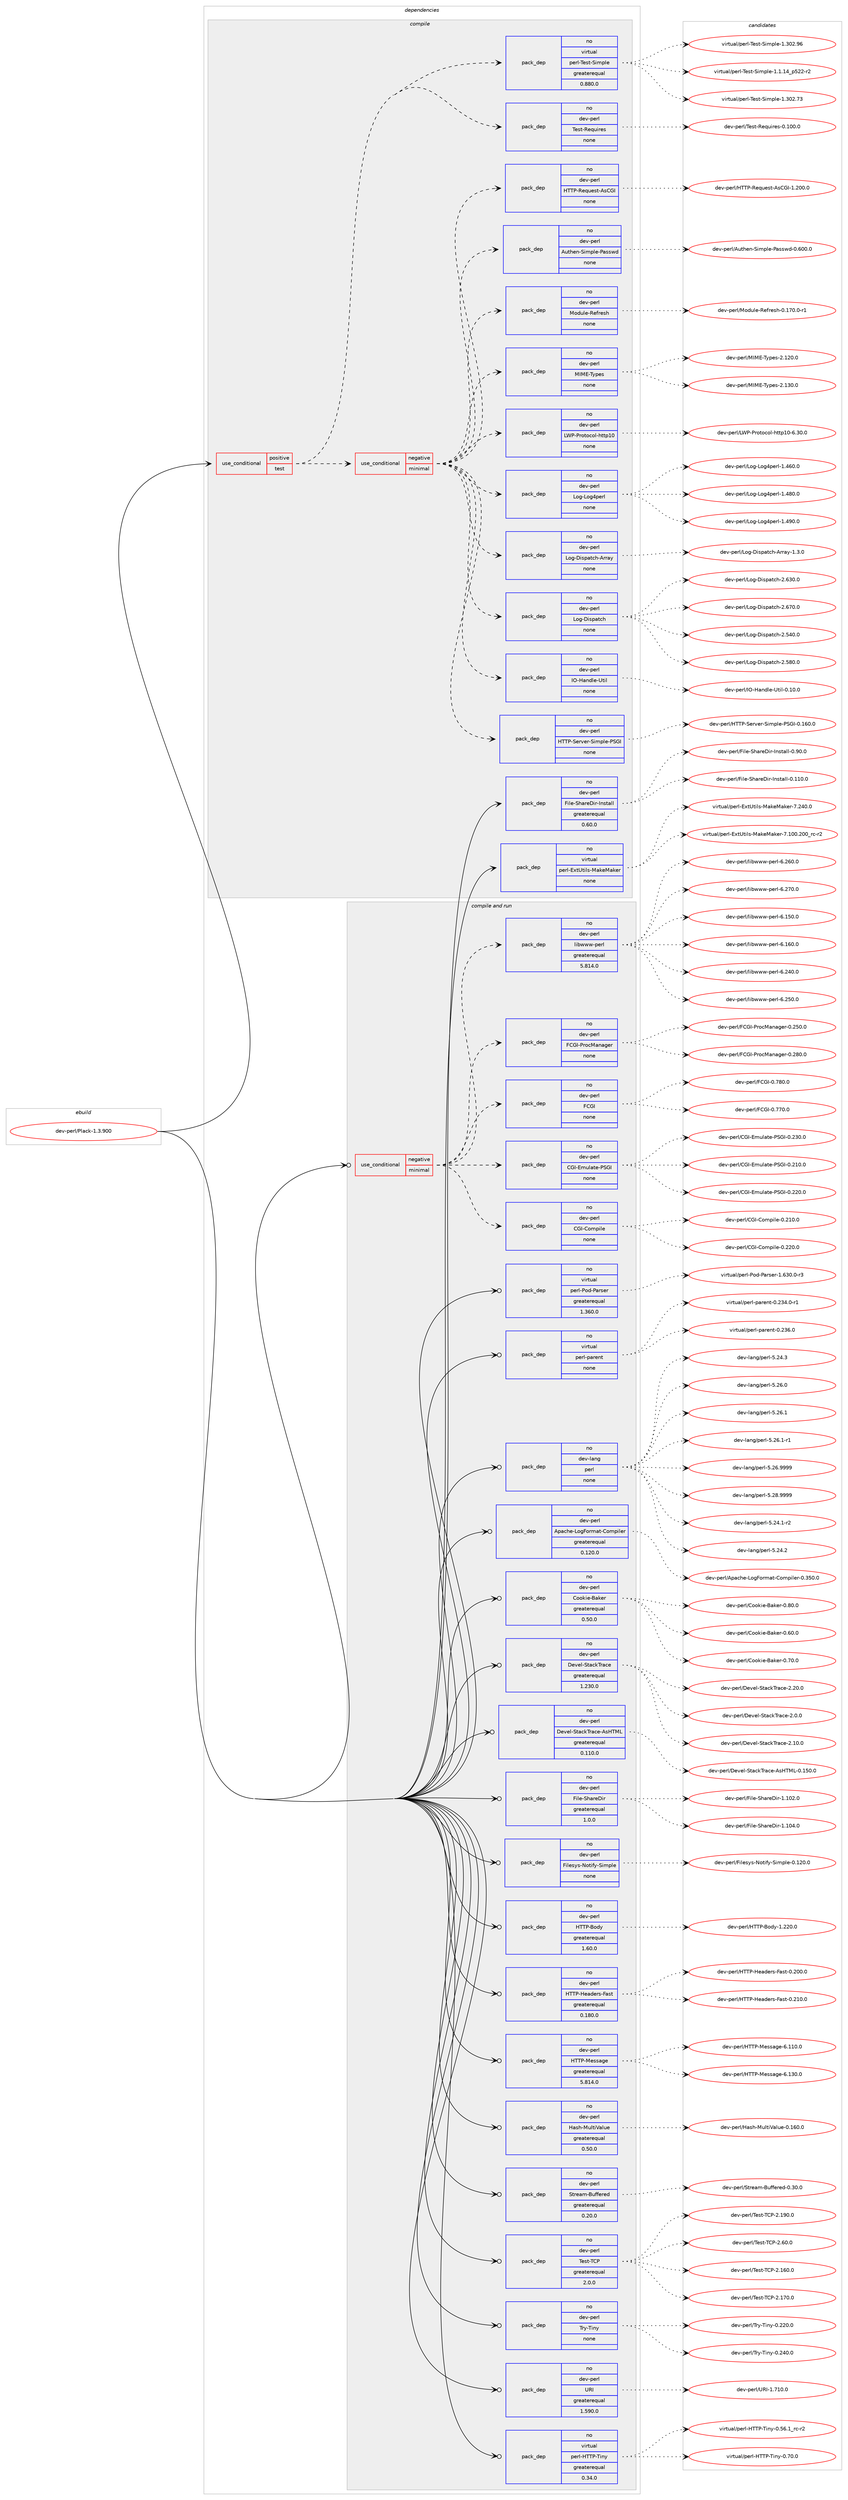 digraph prolog {

# *************
# Graph options
# *************

newrank=true;
concentrate=true;
compound=true;
graph [rankdir=LR,fontname=Helvetica,fontsize=10,ranksep=1.5];#, ranksep=2.5, nodesep=0.2];
edge  [arrowhead=vee];
node  [fontname=Helvetica,fontsize=10];

# **********
# The ebuild
# **********

subgraph cluster_leftcol {
color=gray;
rank=same;
label=<<i>ebuild</i>>;
id [label="dev-perl/Plack-1.3.900", color=red, width=4, href="../dev-perl/Plack-1.3.900.svg"];
}

# ****************
# The dependencies
# ****************

subgraph cluster_midcol {
color=gray;
label=<<i>dependencies</i>>;
subgraph cluster_compile {
fillcolor="#eeeeee";
style=filled;
label=<<i>compile</i>>;
subgraph cond27903 {
dependency137631 [label=<<TABLE BORDER="0" CELLBORDER="1" CELLSPACING="0" CELLPADDING="4"><TR><TD ROWSPAN="3" CELLPADDING="10">use_conditional</TD></TR><TR><TD>positive</TD></TR><TR><TD>test</TD></TR></TABLE>>, shape=none, color=red];
subgraph cond27904 {
dependency137632 [label=<<TABLE BORDER="0" CELLBORDER="1" CELLSPACING="0" CELLPADDING="4"><TR><TD ROWSPAN="3" CELLPADDING="10">use_conditional</TD></TR><TR><TD>negative</TD></TR><TR><TD>minimal</TD></TR></TABLE>>, shape=none, color=red];
subgraph pack106035 {
dependency137633 [label=<<TABLE BORDER="0" CELLBORDER="1" CELLSPACING="0" CELLPADDING="4" WIDTH="220"><TR><TD ROWSPAN="6" CELLPADDING="30">pack_dep</TD></TR><TR><TD WIDTH="110">no</TD></TR><TR><TD>dev-perl</TD></TR><TR><TD>Authen-Simple-Passwd</TD></TR><TR><TD>none</TD></TR><TR><TD></TD></TR></TABLE>>, shape=none, color=blue];
}
dependency137632:e -> dependency137633:w [weight=20,style="dashed",arrowhead="vee"];
subgraph pack106036 {
dependency137634 [label=<<TABLE BORDER="0" CELLBORDER="1" CELLSPACING="0" CELLPADDING="4" WIDTH="220"><TR><TD ROWSPAN="6" CELLPADDING="30">pack_dep</TD></TR><TR><TD WIDTH="110">no</TD></TR><TR><TD>dev-perl</TD></TR><TR><TD>HTTP-Request-AsCGI</TD></TR><TR><TD>none</TD></TR><TR><TD></TD></TR></TABLE>>, shape=none, color=blue];
}
dependency137632:e -> dependency137634:w [weight=20,style="dashed",arrowhead="vee"];
subgraph pack106037 {
dependency137635 [label=<<TABLE BORDER="0" CELLBORDER="1" CELLSPACING="0" CELLPADDING="4" WIDTH="220"><TR><TD ROWSPAN="6" CELLPADDING="30">pack_dep</TD></TR><TR><TD WIDTH="110">no</TD></TR><TR><TD>dev-perl</TD></TR><TR><TD>HTTP-Server-Simple-PSGI</TD></TR><TR><TD>none</TD></TR><TR><TD></TD></TR></TABLE>>, shape=none, color=blue];
}
dependency137632:e -> dependency137635:w [weight=20,style="dashed",arrowhead="vee"];
subgraph pack106038 {
dependency137636 [label=<<TABLE BORDER="0" CELLBORDER="1" CELLSPACING="0" CELLPADDING="4" WIDTH="220"><TR><TD ROWSPAN="6" CELLPADDING="30">pack_dep</TD></TR><TR><TD WIDTH="110">no</TD></TR><TR><TD>dev-perl</TD></TR><TR><TD>IO-Handle-Util</TD></TR><TR><TD>none</TD></TR><TR><TD></TD></TR></TABLE>>, shape=none, color=blue];
}
dependency137632:e -> dependency137636:w [weight=20,style="dashed",arrowhead="vee"];
subgraph pack106039 {
dependency137637 [label=<<TABLE BORDER="0" CELLBORDER="1" CELLSPACING="0" CELLPADDING="4" WIDTH="220"><TR><TD ROWSPAN="6" CELLPADDING="30">pack_dep</TD></TR><TR><TD WIDTH="110">no</TD></TR><TR><TD>dev-perl</TD></TR><TR><TD>Log-Dispatch</TD></TR><TR><TD>none</TD></TR><TR><TD></TD></TR></TABLE>>, shape=none, color=blue];
}
dependency137632:e -> dependency137637:w [weight=20,style="dashed",arrowhead="vee"];
subgraph pack106040 {
dependency137638 [label=<<TABLE BORDER="0" CELLBORDER="1" CELLSPACING="0" CELLPADDING="4" WIDTH="220"><TR><TD ROWSPAN="6" CELLPADDING="30">pack_dep</TD></TR><TR><TD WIDTH="110">no</TD></TR><TR><TD>dev-perl</TD></TR><TR><TD>Log-Dispatch-Array</TD></TR><TR><TD>none</TD></TR><TR><TD></TD></TR></TABLE>>, shape=none, color=blue];
}
dependency137632:e -> dependency137638:w [weight=20,style="dashed",arrowhead="vee"];
subgraph pack106041 {
dependency137639 [label=<<TABLE BORDER="0" CELLBORDER="1" CELLSPACING="0" CELLPADDING="4" WIDTH="220"><TR><TD ROWSPAN="6" CELLPADDING="30">pack_dep</TD></TR><TR><TD WIDTH="110">no</TD></TR><TR><TD>dev-perl</TD></TR><TR><TD>Log-Log4perl</TD></TR><TR><TD>none</TD></TR><TR><TD></TD></TR></TABLE>>, shape=none, color=blue];
}
dependency137632:e -> dependency137639:w [weight=20,style="dashed",arrowhead="vee"];
subgraph pack106042 {
dependency137640 [label=<<TABLE BORDER="0" CELLBORDER="1" CELLSPACING="0" CELLPADDING="4" WIDTH="220"><TR><TD ROWSPAN="6" CELLPADDING="30">pack_dep</TD></TR><TR><TD WIDTH="110">no</TD></TR><TR><TD>dev-perl</TD></TR><TR><TD>LWP-Protocol-http10</TD></TR><TR><TD>none</TD></TR><TR><TD></TD></TR></TABLE>>, shape=none, color=blue];
}
dependency137632:e -> dependency137640:w [weight=20,style="dashed",arrowhead="vee"];
subgraph pack106043 {
dependency137641 [label=<<TABLE BORDER="0" CELLBORDER="1" CELLSPACING="0" CELLPADDING="4" WIDTH="220"><TR><TD ROWSPAN="6" CELLPADDING="30">pack_dep</TD></TR><TR><TD WIDTH="110">no</TD></TR><TR><TD>dev-perl</TD></TR><TR><TD>MIME-Types</TD></TR><TR><TD>none</TD></TR><TR><TD></TD></TR></TABLE>>, shape=none, color=blue];
}
dependency137632:e -> dependency137641:w [weight=20,style="dashed",arrowhead="vee"];
subgraph pack106044 {
dependency137642 [label=<<TABLE BORDER="0" CELLBORDER="1" CELLSPACING="0" CELLPADDING="4" WIDTH="220"><TR><TD ROWSPAN="6" CELLPADDING="30">pack_dep</TD></TR><TR><TD WIDTH="110">no</TD></TR><TR><TD>dev-perl</TD></TR><TR><TD>Module-Refresh</TD></TR><TR><TD>none</TD></TR><TR><TD></TD></TR></TABLE>>, shape=none, color=blue];
}
dependency137632:e -> dependency137642:w [weight=20,style="dashed",arrowhead="vee"];
}
dependency137631:e -> dependency137632:w [weight=20,style="dashed",arrowhead="vee"];
subgraph pack106045 {
dependency137643 [label=<<TABLE BORDER="0" CELLBORDER="1" CELLSPACING="0" CELLPADDING="4" WIDTH="220"><TR><TD ROWSPAN="6" CELLPADDING="30">pack_dep</TD></TR><TR><TD WIDTH="110">no</TD></TR><TR><TD>dev-perl</TD></TR><TR><TD>Test-Requires</TD></TR><TR><TD>none</TD></TR><TR><TD></TD></TR></TABLE>>, shape=none, color=blue];
}
dependency137631:e -> dependency137643:w [weight=20,style="dashed",arrowhead="vee"];
subgraph pack106046 {
dependency137644 [label=<<TABLE BORDER="0" CELLBORDER="1" CELLSPACING="0" CELLPADDING="4" WIDTH="220"><TR><TD ROWSPAN="6" CELLPADDING="30">pack_dep</TD></TR><TR><TD WIDTH="110">no</TD></TR><TR><TD>virtual</TD></TR><TR><TD>perl-Test-Simple</TD></TR><TR><TD>greaterequal</TD></TR><TR><TD>0.880.0</TD></TR></TABLE>>, shape=none, color=blue];
}
dependency137631:e -> dependency137644:w [weight=20,style="dashed",arrowhead="vee"];
}
id:e -> dependency137631:w [weight=20,style="solid",arrowhead="vee"];
subgraph pack106047 {
dependency137645 [label=<<TABLE BORDER="0" CELLBORDER="1" CELLSPACING="0" CELLPADDING="4" WIDTH="220"><TR><TD ROWSPAN="6" CELLPADDING="30">pack_dep</TD></TR><TR><TD WIDTH="110">no</TD></TR><TR><TD>dev-perl</TD></TR><TR><TD>File-ShareDir-Install</TD></TR><TR><TD>greaterequal</TD></TR><TR><TD>0.60.0</TD></TR></TABLE>>, shape=none, color=blue];
}
id:e -> dependency137645:w [weight=20,style="solid",arrowhead="vee"];
subgraph pack106048 {
dependency137646 [label=<<TABLE BORDER="0" CELLBORDER="1" CELLSPACING="0" CELLPADDING="4" WIDTH="220"><TR><TD ROWSPAN="6" CELLPADDING="30">pack_dep</TD></TR><TR><TD WIDTH="110">no</TD></TR><TR><TD>virtual</TD></TR><TR><TD>perl-ExtUtils-MakeMaker</TD></TR><TR><TD>none</TD></TR><TR><TD></TD></TR></TABLE>>, shape=none, color=blue];
}
id:e -> dependency137646:w [weight=20,style="solid",arrowhead="vee"];
}
subgraph cluster_compileandrun {
fillcolor="#eeeeee";
style=filled;
label=<<i>compile and run</i>>;
subgraph cond27905 {
dependency137647 [label=<<TABLE BORDER="0" CELLBORDER="1" CELLSPACING="0" CELLPADDING="4"><TR><TD ROWSPAN="3" CELLPADDING="10">use_conditional</TD></TR><TR><TD>negative</TD></TR><TR><TD>minimal</TD></TR></TABLE>>, shape=none, color=red];
subgraph pack106049 {
dependency137648 [label=<<TABLE BORDER="0" CELLBORDER="1" CELLSPACING="0" CELLPADDING="4" WIDTH="220"><TR><TD ROWSPAN="6" CELLPADDING="30">pack_dep</TD></TR><TR><TD WIDTH="110">no</TD></TR><TR><TD>dev-perl</TD></TR><TR><TD>CGI-Compile</TD></TR><TR><TD>none</TD></TR><TR><TD></TD></TR></TABLE>>, shape=none, color=blue];
}
dependency137647:e -> dependency137648:w [weight=20,style="dashed",arrowhead="vee"];
subgraph pack106050 {
dependency137649 [label=<<TABLE BORDER="0" CELLBORDER="1" CELLSPACING="0" CELLPADDING="4" WIDTH="220"><TR><TD ROWSPAN="6" CELLPADDING="30">pack_dep</TD></TR><TR><TD WIDTH="110">no</TD></TR><TR><TD>dev-perl</TD></TR><TR><TD>CGI-Emulate-PSGI</TD></TR><TR><TD>none</TD></TR><TR><TD></TD></TR></TABLE>>, shape=none, color=blue];
}
dependency137647:e -> dependency137649:w [weight=20,style="dashed",arrowhead="vee"];
subgraph pack106051 {
dependency137650 [label=<<TABLE BORDER="0" CELLBORDER="1" CELLSPACING="0" CELLPADDING="4" WIDTH="220"><TR><TD ROWSPAN="6" CELLPADDING="30">pack_dep</TD></TR><TR><TD WIDTH="110">no</TD></TR><TR><TD>dev-perl</TD></TR><TR><TD>FCGI</TD></TR><TR><TD>none</TD></TR><TR><TD></TD></TR></TABLE>>, shape=none, color=blue];
}
dependency137647:e -> dependency137650:w [weight=20,style="dashed",arrowhead="vee"];
subgraph pack106052 {
dependency137651 [label=<<TABLE BORDER="0" CELLBORDER="1" CELLSPACING="0" CELLPADDING="4" WIDTH="220"><TR><TD ROWSPAN="6" CELLPADDING="30">pack_dep</TD></TR><TR><TD WIDTH="110">no</TD></TR><TR><TD>dev-perl</TD></TR><TR><TD>FCGI-ProcManager</TD></TR><TR><TD>none</TD></TR><TR><TD></TD></TR></TABLE>>, shape=none, color=blue];
}
dependency137647:e -> dependency137651:w [weight=20,style="dashed",arrowhead="vee"];
subgraph pack106053 {
dependency137652 [label=<<TABLE BORDER="0" CELLBORDER="1" CELLSPACING="0" CELLPADDING="4" WIDTH="220"><TR><TD ROWSPAN="6" CELLPADDING="30">pack_dep</TD></TR><TR><TD WIDTH="110">no</TD></TR><TR><TD>dev-perl</TD></TR><TR><TD>libwww-perl</TD></TR><TR><TD>greaterequal</TD></TR><TR><TD>5.814.0</TD></TR></TABLE>>, shape=none, color=blue];
}
dependency137647:e -> dependency137652:w [weight=20,style="dashed",arrowhead="vee"];
}
id:e -> dependency137647:w [weight=20,style="solid",arrowhead="odotvee"];
subgraph pack106054 {
dependency137653 [label=<<TABLE BORDER="0" CELLBORDER="1" CELLSPACING="0" CELLPADDING="4" WIDTH="220"><TR><TD ROWSPAN="6" CELLPADDING="30">pack_dep</TD></TR><TR><TD WIDTH="110">no</TD></TR><TR><TD>dev-lang</TD></TR><TR><TD>perl</TD></TR><TR><TD>none</TD></TR><TR><TD></TD></TR></TABLE>>, shape=none, color=blue];
}
id:e -> dependency137653:w [weight=20,style="solid",arrowhead="odotvee"];
subgraph pack106055 {
dependency137654 [label=<<TABLE BORDER="0" CELLBORDER="1" CELLSPACING="0" CELLPADDING="4" WIDTH="220"><TR><TD ROWSPAN="6" CELLPADDING="30">pack_dep</TD></TR><TR><TD WIDTH="110">no</TD></TR><TR><TD>dev-perl</TD></TR><TR><TD>Apache-LogFormat-Compiler</TD></TR><TR><TD>greaterequal</TD></TR><TR><TD>0.120.0</TD></TR></TABLE>>, shape=none, color=blue];
}
id:e -> dependency137654:w [weight=20,style="solid",arrowhead="odotvee"];
subgraph pack106056 {
dependency137655 [label=<<TABLE BORDER="0" CELLBORDER="1" CELLSPACING="0" CELLPADDING="4" WIDTH="220"><TR><TD ROWSPAN="6" CELLPADDING="30">pack_dep</TD></TR><TR><TD WIDTH="110">no</TD></TR><TR><TD>dev-perl</TD></TR><TR><TD>Cookie-Baker</TD></TR><TR><TD>greaterequal</TD></TR><TR><TD>0.50.0</TD></TR></TABLE>>, shape=none, color=blue];
}
id:e -> dependency137655:w [weight=20,style="solid",arrowhead="odotvee"];
subgraph pack106057 {
dependency137656 [label=<<TABLE BORDER="0" CELLBORDER="1" CELLSPACING="0" CELLPADDING="4" WIDTH="220"><TR><TD ROWSPAN="6" CELLPADDING="30">pack_dep</TD></TR><TR><TD WIDTH="110">no</TD></TR><TR><TD>dev-perl</TD></TR><TR><TD>Devel-StackTrace</TD></TR><TR><TD>greaterequal</TD></TR><TR><TD>1.230.0</TD></TR></TABLE>>, shape=none, color=blue];
}
id:e -> dependency137656:w [weight=20,style="solid",arrowhead="odotvee"];
subgraph pack106058 {
dependency137657 [label=<<TABLE BORDER="0" CELLBORDER="1" CELLSPACING="0" CELLPADDING="4" WIDTH="220"><TR><TD ROWSPAN="6" CELLPADDING="30">pack_dep</TD></TR><TR><TD WIDTH="110">no</TD></TR><TR><TD>dev-perl</TD></TR><TR><TD>Devel-StackTrace-AsHTML</TD></TR><TR><TD>greaterequal</TD></TR><TR><TD>0.110.0</TD></TR></TABLE>>, shape=none, color=blue];
}
id:e -> dependency137657:w [weight=20,style="solid",arrowhead="odotvee"];
subgraph pack106059 {
dependency137658 [label=<<TABLE BORDER="0" CELLBORDER="1" CELLSPACING="0" CELLPADDING="4" WIDTH="220"><TR><TD ROWSPAN="6" CELLPADDING="30">pack_dep</TD></TR><TR><TD WIDTH="110">no</TD></TR><TR><TD>dev-perl</TD></TR><TR><TD>File-ShareDir</TD></TR><TR><TD>greaterequal</TD></TR><TR><TD>1.0.0</TD></TR></TABLE>>, shape=none, color=blue];
}
id:e -> dependency137658:w [weight=20,style="solid",arrowhead="odotvee"];
subgraph pack106060 {
dependency137659 [label=<<TABLE BORDER="0" CELLBORDER="1" CELLSPACING="0" CELLPADDING="4" WIDTH="220"><TR><TD ROWSPAN="6" CELLPADDING="30">pack_dep</TD></TR><TR><TD WIDTH="110">no</TD></TR><TR><TD>dev-perl</TD></TR><TR><TD>Filesys-Notify-Simple</TD></TR><TR><TD>none</TD></TR><TR><TD></TD></TR></TABLE>>, shape=none, color=blue];
}
id:e -> dependency137659:w [weight=20,style="solid",arrowhead="odotvee"];
subgraph pack106061 {
dependency137660 [label=<<TABLE BORDER="0" CELLBORDER="1" CELLSPACING="0" CELLPADDING="4" WIDTH="220"><TR><TD ROWSPAN="6" CELLPADDING="30">pack_dep</TD></TR><TR><TD WIDTH="110">no</TD></TR><TR><TD>dev-perl</TD></TR><TR><TD>HTTP-Body</TD></TR><TR><TD>greaterequal</TD></TR><TR><TD>1.60.0</TD></TR></TABLE>>, shape=none, color=blue];
}
id:e -> dependency137660:w [weight=20,style="solid",arrowhead="odotvee"];
subgraph pack106062 {
dependency137661 [label=<<TABLE BORDER="0" CELLBORDER="1" CELLSPACING="0" CELLPADDING="4" WIDTH="220"><TR><TD ROWSPAN="6" CELLPADDING="30">pack_dep</TD></TR><TR><TD WIDTH="110">no</TD></TR><TR><TD>dev-perl</TD></TR><TR><TD>HTTP-Headers-Fast</TD></TR><TR><TD>greaterequal</TD></TR><TR><TD>0.180.0</TD></TR></TABLE>>, shape=none, color=blue];
}
id:e -> dependency137661:w [weight=20,style="solid",arrowhead="odotvee"];
subgraph pack106063 {
dependency137662 [label=<<TABLE BORDER="0" CELLBORDER="1" CELLSPACING="0" CELLPADDING="4" WIDTH="220"><TR><TD ROWSPAN="6" CELLPADDING="30">pack_dep</TD></TR><TR><TD WIDTH="110">no</TD></TR><TR><TD>dev-perl</TD></TR><TR><TD>HTTP-Message</TD></TR><TR><TD>greaterequal</TD></TR><TR><TD>5.814.0</TD></TR></TABLE>>, shape=none, color=blue];
}
id:e -> dependency137662:w [weight=20,style="solid",arrowhead="odotvee"];
subgraph pack106064 {
dependency137663 [label=<<TABLE BORDER="0" CELLBORDER="1" CELLSPACING="0" CELLPADDING="4" WIDTH="220"><TR><TD ROWSPAN="6" CELLPADDING="30">pack_dep</TD></TR><TR><TD WIDTH="110">no</TD></TR><TR><TD>dev-perl</TD></TR><TR><TD>Hash-MultiValue</TD></TR><TR><TD>greaterequal</TD></TR><TR><TD>0.50.0</TD></TR></TABLE>>, shape=none, color=blue];
}
id:e -> dependency137663:w [weight=20,style="solid",arrowhead="odotvee"];
subgraph pack106065 {
dependency137664 [label=<<TABLE BORDER="0" CELLBORDER="1" CELLSPACING="0" CELLPADDING="4" WIDTH="220"><TR><TD ROWSPAN="6" CELLPADDING="30">pack_dep</TD></TR><TR><TD WIDTH="110">no</TD></TR><TR><TD>dev-perl</TD></TR><TR><TD>Stream-Buffered</TD></TR><TR><TD>greaterequal</TD></TR><TR><TD>0.20.0</TD></TR></TABLE>>, shape=none, color=blue];
}
id:e -> dependency137664:w [weight=20,style="solid",arrowhead="odotvee"];
subgraph pack106066 {
dependency137665 [label=<<TABLE BORDER="0" CELLBORDER="1" CELLSPACING="0" CELLPADDING="4" WIDTH="220"><TR><TD ROWSPAN="6" CELLPADDING="30">pack_dep</TD></TR><TR><TD WIDTH="110">no</TD></TR><TR><TD>dev-perl</TD></TR><TR><TD>Test-TCP</TD></TR><TR><TD>greaterequal</TD></TR><TR><TD>2.0.0</TD></TR></TABLE>>, shape=none, color=blue];
}
id:e -> dependency137665:w [weight=20,style="solid",arrowhead="odotvee"];
subgraph pack106067 {
dependency137666 [label=<<TABLE BORDER="0" CELLBORDER="1" CELLSPACING="0" CELLPADDING="4" WIDTH="220"><TR><TD ROWSPAN="6" CELLPADDING="30">pack_dep</TD></TR><TR><TD WIDTH="110">no</TD></TR><TR><TD>dev-perl</TD></TR><TR><TD>Try-Tiny</TD></TR><TR><TD>none</TD></TR><TR><TD></TD></TR></TABLE>>, shape=none, color=blue];
}
id:e -> dependency137666:w [weight=20,style="solid",arrowhead="odotvee"];
subgraph pack106068 {
dependency137667 [label=<<TABLE BORDER="0" CELLBORDER="1" CELLSPACING="0" CELLPADDING="4" WIDTH="220"><TR><TD ROWSPAN="6" CELLPADDING="30">pack_dep</TD></TR><TR><TD WIDTH="110">no</TD></TR><TR><TD>dev-perl</TD></TR><TR><TD>URI</TD></TR><TR><TD>greaterequal</TD></TR><TR><TD>1.590.0</TD></TR></TABLE>>, shape=none, color=blue];
}
id:e -> dependency137667:w [weight=20,style="solid",arrowhead="odotvee"];
subgraph pack106069 {
dependency137668 [label=<<TABLE BORDER="0" CELLBORDER="1" CELLSPACING="0" CELLPADDING="4" WIDTH="220"><TR><TD ROWSPAN="6" CELLPADDING="30">pack_dep</TD></TR><TR><TD WIDTH="110">no</TD></TR><TR><TD>virtual</TD></TR><TR><TD>perl-HTTP-Tiny</TD></TR><TR><TD>greaterequal</TD></TR><TR><TD>0.34.0</TD></TR></TABLE>>, shape=none, color=blue];
}
id:e -> dependency137668:w [weight=20,style="solid",arrowhead="odotvee"];
subgraph pack106070 {
dependency137669 [label=<<TABLE BORDER="0" CELLBORDER="1" CELLSPACING="0" CELLPADDING="4" WIDTH="220"><TR><TD ROWSPAN="6" CELLPADDING="30">pack_dep</TD></TR><TR><TD WIDTH="110">no</TD></TR><TR><TD>virtual</TD></TR><TR><TD>perl-Pod-Parser</TD></TR><TR><TD>greaterequal</TD></TR><TR><TD>1.360.0</TD></TR></TABLE>>, shape=none, color=blue];
}
id:e -> dependency137669:w [weight=20,style="solid",arrowhead="odotvee"];
subgraph pack106071 {
dependency137670 [label=<<TABLE BORDER="0" CELLBORDER="1" CELLSPACING="0" CELLPADDING="4" WIDTH="220"><TR><TD ROWSPAN="6" CELLPADDING="30">pack_dep</TD></TR><TR><TD WIDTH="110">no</TD></TR><TR><TD>virtual</TD></TR><TR><TD>perl-parent</TD></TR><TR><TD>none</TD></TR><TR><TD></TD></TR></TABLE>>, shape=none, color=blue];
}
id:e -> dependency137670:w [weight=20,style="solid",arrowhead="odotvee"];
}
subgraph cluster_run {
fillcolor="#eeeeee";
style=filled;
label=<<i>run</i>>;
}
}

# **************
# The candidates
# **************

subgraph cluster_choices {
rank=same;
color=gray;
label=<<i>candidates</i>>;

subgraph choice106035 {
color=black;
nodesep=1;
choice10010111845112101114108476511711610410111045831051091121081014580971151151191004548465448484648 [label="dev-perl/Authen-Simple-Passwd-0.600.0", color=red, width=4,href="../dev-perl/Authen-Simple-Passwd-0.600.0.svg"];
dependency137633:e -> choice10010111845112101114108476511711610410111045831051091121081014580971151151191004548465448484648:w [style=dotted,weight="100"];
}
subgraph choice106036 {
color=black;
nodesep=1;
choice100101118451121011141084772848480458210111311710111511645651156771734549465048484648 [label="dev-perl/HTTP-Request-AsCGI-1.200.0", color=red, width=4,href="../dev-perl/HTTP-Request-AsCGI-1.200.0.svg"];
dependency137634:e -> choice100101118451121011141084772848480458210111311710111511645651156771734549465048484648:w [style=dotted,weight="100"];
}
subgraph choice106037 {
color=black;
nodesep=1;
choice1001011184511210111410847728484804583101114118101114458310510911210810145808371734548464954484648 [label="dev-perl/HTTP-Server-Simple-PSGI-0.160.0", color=red, width=4,href="../dev-perl/HTTP-Server-Simple-PSGI-0.160.0.svg"];
dependency137635:e -> choice1001011184511210111410847728484804583101114118101114458310510911210810145808371734548464954484648:w [style=dotted,weight="100"];
}
subgraph choice106038 {
color=black;
nodesep=1;
choice10010111845112101114108477379457297110100108101458511610510845484649484648 [label="dev-perl/IO-Handle-Util-0.10.0", color=red, width=4,href="../dev-perl/IO-Handle-Util-0.10.0.svg"];
dependency137636:e -> choice10010111845112101114108477379457297110100108101458511610510845484649484648:w [style=dotted,weight="100"];
}
subgraph choice106039 {
color=black;
nodesep=1;
choice100101118451121011141084776111103456810511511297116991044550465352484648 [label="dev-perl/Log-Dispatch-2.540.0", color=red, width=4,href="../dev-perl/Log-Dispatch-2.540.0.svg"];
choice100101118451121011141084776111103456810511511297116991044550465356484648 [label="dev-perl/Log-Dispatch-2.580.0", color=red, width=4,href="../dev-perl/Log-Dispatch-2.580.0.svg"];
choice100101118451121011141084776111103456810511511297116991044550465451484648 [label="dev-perl/Log-Dispatch-2.630.0", color=red, width=4,href="../dev-perl/Log-Dispatch-2.630.0.svg"];
choice100101118451121011141084776111103456810511511297116991044550465455484648 [label="dev-perl/Log-Dispatch-2.670.0", color=red, width=4,href="../dev-perl/Log-Dispatch-2.670.0.svg"];
dependency137637:e -> choice100101118451121011141084776111103456810511511297116991044550465352484648:w [style=dotted,weight="100"];
dependency137637:e -> choice100101118451121011141084776111103456810511511297116991044550465356484648:w [style=dotted,weight="100"];
dependency137637:e -> choice100101118451121011141084776111103456810511511297116991044550465451484648:w [style=dotted,weight="100"];
dependency137637:e -> choice100101118451121011141084776111103456810511511297116991044550465455484648:w [style=dotted,weight="100"];
}
subgraph choice106040 {
color=black;
nodesep=1;
choice10010111845112101114108477611110345681051151129711699104456511411497121454946514648 [label="dev-perl/Log-Dispatch-Array-1.3.0", color=red, width=4,href="../dev-perl/Log-Dispatch-Array-1.3.0.svg"];
dependency137638:e -> choice10010111845112101114108477611110345681051151129711699104456511411497121454946514648:w [style=dotted,weight="100"];
}
subgraph choice106041 {
color=black;
nodesep=1;
choice1001011184511210111410847761111034576111103521121011141084549465254484648 [label="dev-perl/Log-Log4perl-1.460.0", color=red, width=4,href="../dev-perl/Log-Log4perl-1.460.0.svg"];
choice1001011184511210111410847761111034576111103521121011141084549465256484648 [label="dev-perl/Log-Log4perl-1.480.0", color=red, width=4,href="../dev-perl/Log-Log4perl-1.480.0.svg"];
choice1001011184511210111410847761111034576111103521121011141084549465257484648 [label="dev-perl/Log-Log4perl-1.490.0", color=red, width=4,href="../dev-perl/Log-Log4perl-1.490.0.svg"];
dependency137639:e -> choice1001011184511210111410847761111034576111103521121011141084549465254484648:w [style=dotted,weight="100"];
dependency137639:e -> choice1001011184511210111410847761111034576111103521121011141084549465256484648:w [style=dotted,weight="100"];
dependency137639:e -> choice1001011184511210111410847761111034576111103521121011141084549465257484648:w [style=dotted,weight="100"];
}
subgraph choice106042 {
color=black;
nodesep=1;
choice100101118451121011141084776878045801141111161119911110845104116116112494845544651484648 [label="dev-perl/LWP-Protocol-http10-6.30.0", color=red, width=4,href="../dev-perl/LWP-Protocol-http10-6.30.0.svg"];
dependency137640:e -> choice100101118451121011141084776878045801141111161119911110845104116116112494845544651484648:w [style=dotted,weight="100"];
}
subgraph choice106043 {
color=black;
nodesep=1;
choice10010111845112101114108477773776945841211121011154550464950484648 [label="dev-perl/MIME-Types-2.120.0", color=red, width=4,href="../dev-perl/MIME-Types-2.120.0.svg"];
choice10010111845112101114108477773776945841211121011154550464951484648 [label="dev-perl/MIME-Types-2.130.0", color=red, width=4,href="../dev-perl/MIME-Types-2.130.0.svg"];
dependency137641:e -> choice10010111845112101114108477773776945841211121011154550464950484648:w [style=dotted,weight="100"];
dependency137641:e -> choice10010111845112101114108477773776945841211121011154550464951484648:w [style=dotted,weight="100"];
}
subgraph choice106044 {
color=black;
nodesep=1;
choice100101118451121011141084777111100117108101458210110211410111510445484649554846484511449 [label="dev-perl/Module-Refresh-0.170.0-r1", color=red, width=4,href="../dev-perl/Module-Refresh-0.170.0-r1.svg"];
dependency137642:e -> choice100101118451121011141084777111100117108101458210110211410111510445484649554846484511449:w [style=dotted,weight="100"];
}
subgraph choice106045 {
color=black;
nodesep=1;
choice10010111845112101114108478410111511645821011131171051141011154548464948484648 [label="dev-perl/Test-Requires-0.100.0", color=red, width=4,href="../dev-perl/Test-Requires-0.100.0.svg"];
dependency137643:e -> choice10010111845112101114108478410111511645821011131171051141011154548464948484648:w [style=dotted,weight="100"];
}
subgraph choice106046 {
color=black;
nodesep=1;
choice11810511411611797108471121011141084584101115116458310510911210810145494649464952951125350504511450 [label="virtual/perl-Test-Simple-1.1.14_p522-r2", color=red, width=4,href="../virtual/perl-Test-Simple-1.1.14_p522-r2.svg"];
choice118105114116117971084711210111410845841011151164583105109112108101454946514850465551 [label="virtual/perl-Test-Simple-1.302.73", color=red, width=4,href="../virtual/perl-Test-Simple-1.302.73.svg"];
choice118105114116117971084711210111410845841011151164583105109112108101454946514850465754 [label="virtual/perl-Test-Simple-1.302.96", color=red, width=4,href="../virtual/perl-Test-Simple-1.302.96.svg"];
dependency137644:e -> choice11810511411611797108471121011141084584101115116458310510911210810145494649464952951125350504511450:w [style=dotted,weight="100"];
dependency137644:e -> choice118105114116117971084711210111410845841011151164583105109112108101454946514850465551:w [style=dotted,weight="100"];
dependency137644:e -> choice118105114116117971084711210111410845841011151164583105109112108101454946514850465754:w [style=dotted,weight="100"];
}
subgraph choice106047 {
color=black;
nodesep=1;
choice100101118451121011141084770105108101458310497114101681051144573110115116971081084548464949484648 [label="dev-perl/File-ShareDir-Install-0.110.0", color=red, width=4,href="../dev-perl/File-ShareDir-Install-0.110.0.svg"];
choice1001011184511210111410847701051081014583104971141016810511445731101151169710810845484657484648 [label="dev-perl/File-ShareDir-Install-0.90.0", color=red, width=4,href="../dev-perl/File-ShareDir-Install-0.90.0.svg"];
dependency137645:e -> choice100101118451121011141084770105108101458310497114101681051144573110115116971081084548464949484648:w [style=dotted,weight="100"];
dependency137645:e -> choice1001011184511210111410847701051081014583104971141016810511445731101151169710810845484657484648:w [style=dotted,weight="100"];
}
subgraph choice106048 {
color=black;
nodesep=1;
choice118105114116117971084711210111410845691201168511610510811545779710710177971071011144555464948484650484895114994511450 [label="virtual/perl-ExtUtils-MakeMaker-7.100.200_rc-r2", color=red, width=4,href="../virtual/perl-ExtUtils-MakeMaker-7.100.200_rc-r2.svg"];
choice118105114116117971084711210111410845691201168511610510811545779710710177971071011144555465052484648 [label="virtual/perl-ExtUtils-MakeMaker-7.240.0", color=red, width=4,href="../virtual/perl-ExtUtils-MakeMaker-7.240.0.svg"];
dependency137646:e -> choice118105114116117971084711210111410845691201168511610510811545779710710177971071011144555464948484650484895114994511450:w [style=dotted,weight="100"];
dependency137646:e -> choice118105114116117971084711210111410845691201168511610510811545779710710177971071011144555465052484648:w [style=dotted,weight="100"];
}
subgraph choice106049 {
color=black;
nodesep=1;
choice100101118451121011141084767717345671111091121051081014548465049484648 [label="dev-perl/CGI-Compile-0.210.0", color=red, width=4,href="../dev-perl/CGI-Compile-0.210.0.svg"];
choice100101118451121011141084767717345671111091121051081014548465050484648 [label="dev-perl/CGI-Compile-0.220.0", color=red, width=4,href="../dev-perl/CGI-Compile-0.220.0.svg"];
dependency137648:e -> choice100101118451121011141084767717345671111091121051081014548465049484648:w [style=dotted,weight="100"];
dependency137648:e -> choice100101118451121011141084767717345671111091121051081014548465050484648:w [style=dotted,weight="100"];
}
subgraph choice106050 {
color=black;
nodesep=1;
choice100101118451121011141084767717345691091171089711610145808371734548465049484648 [label="dev-perl/CGI-Emulate-PSGI-0.210.0", color=red, width=4,href="../dev-perl/CGI-Emulate-PSGI-0.210.0.svg"];
choice100101118451121011141084767717345691091171089711610145808371734548465050484648 [label="dev-perl/CGI-Emulate-PSGI-0.220.0", color=red, width=4,href="../dev-perl/CGI-Emulate-PSGI-0.220.0.svg"];
choice100101118451121011141084767717345691091171089711610145808371734548465051484648 [label="dev-perl/CGI-Emulate-PSGI-0.230.0", color=red, width=4,href="../dev-perl/CGI-Emulate-PSGI-0.230.0.svg"];
dependency137649:e -> choice100101118451121011141084767717345691091171089711610145808371734548465049484648:w [style=dotted,weight="100"];
dependency137649:e -> choice100101118451121011141084767717345691091171089711610145808371734548465050484648:w [style=dotted,weight="100"];
dependency137649:e -> choice100101118451121011141084767717345691091171089711610145808371734548465051484648:w [style=dotted,weight="100"];
}
subgraph choice106051 {
color=black;
nodesep=1;
choice1001011184511210111410847706771734548465555484648 [label="dev-perl/FCGI-0.770.0", color=red, width=4,href="../dev-perl/FCGI-0.770.0.svg"];
choice1001011184511210111410847706771734548465556484648 [label="dev-perl/FCGI-0.780.0", color=red, width=4,href="../dev-perl/FCGI-0.780.0.svg"];
dependency137650:e -> choice1001011184511210111410847706771734548465555484648:w [style=dotted,weight="100"];
dependency137650:e -> choice1001011184511210111410847706771734548465556484648:w [style=dotted,weight="100"];
}
subgraph choice106052 {
color=black;
nodesep=1;
choice1001011184511210111410847706771734580114111997797110971031011144548465053484648 [label="dev-perl/FCGI-ProcManager-0.250.0", color=red, width=4,href="../dev-perl/FCGI-ProcManager-0.250.0.svg"];
choice1001011184511210111410847706771734580114111997797110971031011144548465056484648 [label="dev-perl/FCGI-ProcManager-0.280.0", color=red, width=4,href="../dev-perl/FCGI-ProcManager-0.280.0.svg"];
dependency137651:e -> choice1001011184511210111410847706771734580114111997797110971031011144548465053484648:w [style=dotted,weight="100"];
dependency137651:e -> choice1001011184511210111410847706771734580114111997797110971031011144548465056484648:w [style=dotted,weight="100"];
}
subgraph choice106053 {
color=black;
nodesep=1;
choice100101118451121011141084710810598119119119451121011141084554464953484648 [label="dev-perl/libwww-perl-6.150.0", color=red, width=4,href="../dev-perl/libwww-perl-6.150.0.svg"];
choice100101118451121011141084710810598119119119451121011141084554464954484648 [label="dev-perl/libwww-perl-6.160.0", color=red, width=4,href="../dev-perl/libwww-perl-6.160.0.svg"];
choice100101118451121011141084710810598119119119451121011141084554465052484648 [label="dev-perl/libwww-perl-6.240.0", color=red, width=4,href="../dev-perl/libwww-perl-6.240.0.svg"];
choice100101118451121011141084710810598119119119451121011141084554465053484648 [label="dev-perl/libwww-perl-6.250.0", color=red, width=4,href="../dev-perl/libwww-perl-6.250.0.svg"];
choice100101118451121011141084710810598119119119451121011141084554465054484648 [label="dev-perl/libwww-perl-6.260.0", color=red, width=4,href="../dev-perl/libwww-perl-6.260.0.svg"];
choice100101118451121011141084710810598119119119451121011141084554465055484648 [label="dev-perl/libwww-perl-6.270.0", color=red, width=4,href="../dev-perl/libwww-perl-6.270.0.svg"];
dependency137652:e -> choice100101118451121011141084710810598119119119451121011141084554464953484648:w [style=dotted,weight="100"];
dependency137652:e -> choice100101118451121011141084710810598119119119451121011141084554464954484648:w [style=dotted,weight="100"];
dependency137652:e -> choice100101118451121011141084710810598119119119451121011141084554465052484648:w [style=dotted,weight="100"];
dependency137652:e -> choice100101118451121011141084710810598119119119451121011141084554465053484648:w [style=dotted,weight="100"];
dependency137652:e -> choice100101118451121011141084710810598119119119451121011141084554465054484648:w [style=dotted,weight="100"];
dependency137652:e -> choice100101118451121011141084710810598119119119451121011141084554465055484648:w [style=dotted,weight="100"];
}
subgraph choice106054 {
color=black;
nodesep=1;
choice100101118451089711010347112101114108455346505246494511450 [label="dev-lang/perl-5.24.1-r2", color=red, width=4,href="../dev-lang/perl-5.24.1-r2.svg"];
choice10010111845108971101034711210111410845534650524650 [label="dev-lang/perl-5.24.2", color=red, width=4,href="../dev-lang/perl-5.24.2.svg"];
choice10010111845108971101034711210111410845534650524651 [label="dev-lang/perl-5.24.3", color=red, width=4,href="../dev-lang/perl-5.24.3.svg"];
choice10010111845108971101034711210111410845534650544648 [label="dev-lang/perl-5.26.0", color=red, width=4,href="../dev-lang/perl-5.26.0.svg"];
choice10010111845108971101034711210111410845534650544649 [label="dev-lang/perl-5.26.1", color=red, width=4,href="../dev-lang/perl-5.26.1.svg"];
choice100101118451089711010347112101114108455346505446494511449 [label="dev-lang/perl-5.26.1-r1", color=red, width=4,href="../dev-lang/perl-5.26.1-r1.svg"];
choice10010111845108971101034711210111410845534650544657575757 [label="dev-lang/perl-5.26.9999", color=red, width=4,href="../dev-lang/perl-5.26.9999.svg"];
choice10010111845108971101034711210111410845534650564657575757 [label="dev-lang/perl-5.28.9999", color=red, width=4,href="../dev-lang/perl-5.28.9999.svg"];
dependency137653:e -> choice100101118451089711010347112101114108455346505246494511450:w [style=dotted,weight="100"];
dependency137653:e -> choice10010111845108971101034711210111410845534650524650:w [style=dotted,weight="100"];
dependency137653:e -> choice10010111845108971101034711210111410845534650524651:w [style=dotted,weight="100"];
dependency137653:e -> choice10010111845108971101034711210111410845534650544648:w [style=dotted,weight="100"];
dependency137653:e -> choice10010111845108971101034711210111410845534650544649:w [style=dotted,weight="100"];
dependency137653:e -> choice100101118451089711010347112101114108455346505446494511449:w [style=dotted,weight="100"];
dependency137653:e -> choice10010111845108971101034711210111410845534650544657575757:w [style=dotted,weight="100"];
dependency137653:e -> choice10010111845108971101034711210111410845534650564657575757:w [style=dotted,weight="100"];
}
subgraph choice106055 {
color=black;
nodesep=1;
choice10010111845112101114108476511297991041014576111103701111141099711645671111091121051081011144548465153484648 [label="dev-perl/Apache-LogFormat-Compiler-0.350.0", color=red, width=4,href="../dev-perl/Apache-LogFormat-Compiler-0.350.0.svg"];
dependency137654:e -> choice10010111845112101114108476511297991041014576111103701111141099711645671111091121051081011144548465153484648:w [style=dotted,weight="100"];
}
subgraph choice106056 {
color=black;
nodesep=1;
choice10010111845112101114108476711111110710510145669710710111445484654484648 [label="dev-perl/Cookie-Baker-0.60.0", color=red, width=4,href="../dev-perl/Cookie-Baker-0.60.0.svg"];
choice10010111845112101114108476711111110710510145669710710111445484655484648 [label="dev-perl/Cookie-Baker-0.70.0", color=red, width=4,href="../dev-perl/Cookie-Baker-0.70.0.svg"];
choice10010111845112101114108476711111110710510145669710710111445484656484648 [label="dev-perl/Cookie-Baker-0.80.0", color=red, width=4,href="../dev-perl/Cookie-Baker-0.80.0.svg"];
dependency137655:e -> choice10010111845112101114108476711111110710510145669710710111445484654484648:w [style=dotted,weight="100"];
dependency137655:e -> choice10010111845112101114108476711111110710510145669710710111445484655484648:w [style=dotted,weight="100"];
dependency137655:e -> choice10010111845112101114108476711111110710510145669710710111445484656484648:w [style=dotted,weight="100"];
}
subgraph choice106057 {
color=black;
nodesep=1;
choice10010111845112101114108476810111810110845831169799107841149799101455046484648 [label="dev-perl/Devel-StackTrace-2.0.0", color=red, width=4,href="../dev-perl/Devel-StackTrace-2.0.0.svg"];
choice1001011184511210111410847681011181011084583116979910784114979910145504649484648 [label="dev-perl/Devel-StackTrace-2.10.0", color=red, width=4,href="../dev-perl/Devel-StackTrace-2.10.0.svg"];
choice1001011184511210111410847681011181011084583116979910784114979910145504650484648 [label="dev-perl/Devel-StackTrace-2.20.0", color=red, width=4,href="../dev-perl/Devel-StackTrace-2.20.0.svg"];
dependency137656:e -> choice10010111845112101114108476810111810110845831169799107841149799101455046484648:w [style=dotted,weight="100"];
dependency137656:e -> choice1001011184511210111410847681011181011084583116979910784114979910145504649484648:w [style=dotted,weight="100"];
dependency137656:e -> choice1001011184511210111410847681011181011084583116979910784114979910145504650484648:w [style=dotted,weight="100"];
}
subgraph choice106058 {
color=black;
nodesep=1;
choice100101118451121011141084768101118101108458311697991078411497991014565115728477764548464953484648 [label="dev-perl/Devel-StackTrace-AsHTML-0.150.0", color=red, width=4,href="../dev-perl/Devel-StackTrace-AsHTML-0.150.0.svg"];
dependency137657:e -> choice100101118451121011141084768101118101108458311697991078411497991014565115728477764548464953484648:w [style=dotted,weight="100"];
}
subgraph choice106059 {
color=black;
nodesep=1;
choice100101118451121011141084770105108101458310497114101681051144549464948504648 [label="dev-perl/File-ShareDir-1.102.0", color=red, width=4,href="../dev-perl/File-ShareDir-1.102.0.svg"];
choice100101118451121011141084770105108101458310497114101681051144549464948524648 [label="dev-perl/File-ShareDir-1.104.0", color=red, width=4,href="../dev-perl/File-ShareDir-1.104.0.svg"];
dependency137658:e -> choice100101118451121011141084770105108101458310497114101681051144549464948504648:w [style=dotted,weight="100"];
dependency137658:e -> choice100101118451121011141084770105108101458310497114101681051144549464948524648:w [style=dotted,weight="100"];
}
subgraph choice106060 {
color=black;
nodesep=1;
choice100101118451121011141084770105108101115121115457811111610510212145831051091121081014548464950484648 [label="dev-perl/Filesys-Notify-Simple-0.120.0", color=red, width=4,href="../dev-perl/Filesys-Notify-Simple-0.120.0.svg"];
dependency137659:e -> choice100101118451121011141084770105108101115121115457811111610510212145831051091121081014548464950484648:w [style=dotted,weight="100"];
}
subgraph choice106061 {
color=black;
nodesep=1;
choice10010111845112101114108477284848045661111001214549465050484648 [label="dev-perl/HTTP-Body-1.220.0", color=red, width=4,href="../dev-perl/HTTP-Body-1.220.0.svg"];
dependency137660:e -> choice10010111845112101114108477284848045661111001214549465050484648:w [style=dotted,weight="100"];
}
subgraph choice106062 {
color=black;
nodesep=1;
choice1001011184511210111410847728484804572101971001011141154570971151164548465048484648 [label="dev-perl/HTTP-Headers-Fast-0.200.0", color=red, width=4,href="../dev-perl/HTTP-Headers-Fast-0.200.0.svg"];
choice1001011184511210111410847728484804572101971001011141154570971151164548465049484648 [label="dev-perl/HTTP-Headers-Fast-0.210.0", color=red, width=4,href="../dev-perl/HTTP-Headers-Fast-0.210.0.svg"];
dependency137661:e -> choice1001011184511210111410847728484804572101971001011141154570971151164548465048484648:w [style=dotted,weight="100"];
dependency137661:e -> choice1001011184511210111410847728484804572101971001011141154570971151164548465049484648:w [style=dotted,weight="100"];
}
subgraph choice106063 {
color=black;
nodesep=1;
choice1001011184511210111410847728484804577101115115971031014554464949484648 [label="dev-perl/HTTP-Message-6.110.0", color=red, width=4,href="../dev-perl/HTTP-Message-6.110.0.svg"];
choice1001011184511210111410847728484804577101115115971031014554464951484648 [label="dev-perl/HTTP-Message-6.130.0", color=red, width=4,href="../dev-perl/HTTP-Message-6.130.0.svg"];
dependency137662:e -> choice1001011184511210111410847728484804577101115115971031014554464949484648:w [style=dotted,weight="100"];
dependency137662:e -> choice1001011184511210111410847728484804577101115115971031014554464951484648:w [style=dotted,weight="100"];
}
subgraph choice106064 {
color=black;
nodesep=1;
choice10010111845112101114108477297115104457711710811610586971081171014548464954484648 [label="dev-perl/Hash-MultiValue-0.160.0", color=red, width=4,href="../dev-perl/Hash-MultiValue-0.160.0.svg"];
dependency137663:e -> choice10010111845112101114108477297115104457711710811610586971081171014548464954484648:w [style=dotted,weight="100"];
}
subgraph choice106065 {
color=black;
nodesep=1;
choice10010111845112101114108478311611410197109456611710210210111410110045484651484648 [label="dev-perl/Stream-Buffered-0.30.0", color=red, width=4,href="../dev-perl/Stream-Buffered-0.30.0.svg"];
dependency137664:e -> choice10010111845112101114108478311611410197109456611710210210111410110045484651484648:w [style=dotted,weight="100"];
}
subgraph choice106066 {
color=black;
nodesep=1;
choice100101118451121011141084784101115116458467804550464954484648 [label="dev-perl/Test-TCP-2.160.0", color=red, width=4,href="../dev-perl/Test-TCP-2.160.0.svg"];
choice100101118451121011141084784101115116458467804550464955484648 [label="dev-perl/Test-TCP-2.170.0", color=red, width=4,href="../dev-perl/Test-TCP-2.170.0.svg"];
choice100101118451121011141084784101115116458467804550464957484648 [label="dev-perl/Test-TCP-2.190.0", color=red, width=4,href="../dev-perl/Test-TCP-2.190.0.svg"];
choice1001011184511210111410847841011151164584678045504654484648 [label="dev-perl/Test-TCP-2.60.0", color=red, width=4,href="../dev-perl/Test-TCP-2.60.0.svg"];
dependency137665:e -> choice100101118451121011141084784101115116458467804550464954484648:w [style=dotted,weight="100"];
dependency137665:e -> choice100101118451121011141084784101115116458467804550464955484648:w [style=dotted,weight="100"];
dependency137665:e -> choice100101118451121011141084784101115116458467804550464957484648:w [style=dotted,weight="100"];
dependency137665:e -> choice1001011184511210111410847841011151164584678045504654484648:w [style=dotted,weight="100"];
}
subgraph choice106067 {
color=black;
nodesep=1;
choice10010111845112101114108478411412145841051101214548465050484648 [label="dev-perl/Try-Tiny-0.220.0", color=red, width=4,href="../dev-perl/Try-Tiny-0.220.0.svg"];
choice10010111845112101114108478411412145841051101214548465052484648 [label="dev-perl/Try-Tiny-0.240.0", color=red, width=4,href="../dev-perl/Try-Tiny-0.240.0.svg"];
dependency137666:e -> choice10010111845112101114108478411412145841051101214548465050484648:w [style=dotted,weight="100"];
dependency137666:e -> choice10010111845112101114108478411412145841051101214548465052484648:w [style=dotted,weight="100"];
}
subgraph choice106068 {
color=black;
nodesep=1;
choice10010111845112101114108478582734549465549484648 [label="dev-perl/URI-1.710.0", color=red, width=4,href="../dev-perl/URI-1.710.0.svg"];
dependency137667:e -> choice10010111845112101114108478582734549465549484648:w [style=dotted,weight="100"];
}
subgraph choice106069 {
color=black;
nodesep=1;
choice1181051141161179710847112101114108457284848045841051101214548465354464995114994511450 [label="virtual/perl-HTTP-Tiny-0.56.1_rc-r2", color=red, width=4,href="../virtual/perl-HTTP-Tiny-0.56.1_rc-r2.svg"];
choice11810511411611797108471121011141084572848480458410511012145484655484648 [label="virtual/perl-HTTP-Tiny-0.70.0", color=red, width=4,href="../virtual/perl-HTTP-Tiny-0.70.0.svg"];
dependency137668:e -> choice1181051141161179710847112101114108457284848045841051101214548465354464995114994511450:w [style=dotted,weight="100"];
dependency137668:e -> choice11810511411611797108471121011141084572848480458410511012145484655484648:w [style=dotted,weight="100"];
}
subgraph choice106070 {
color=black;
nodesep=1;
choice1181051141161179710847112101114108458011110045809711411510111445494654514846484511451 [label="virtual/perl-Pod-Parser-1.630.0-r3", color=red, width=4,href="../virtual/perl-Pod-Parser-1.630.0-r3.svg"];
dependency137669:e -> choice1181051141161179710847112101114108458011110045809711411510111445494654514846484511451:w [style=dotted,weight="100"];
}
subgraph choice106071 {
color=black;
nodesep=1;
choice1181051141161179710847112101114108451129711410111011645484650515246484511449 [label="virtual/perl-parent-0.234.0-r1", color=red, width=4,href="../virtual/perl-parent-0.234.0-r1.svg"];
choice118105114116117971084711210111410845112971141011101164548465051544648 [label="virtual/perl-parent-0.236.0", color=red, width=4,href="../virtual/perl-parent-0.236.0.svg"];
dependency137670:e -> choice1181051141161179710847112101114108451129711410111011645484650515246484511449:w [style=dotted,weight="100"];
dependency137670:e -> choice118105114116117971084711210111410845112971141011101164548465051544648:w [style=dotted,weight="100"];
}
}

}
